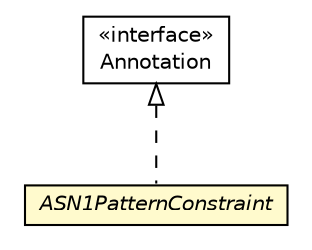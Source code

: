 #!/usr/local/bin/dot
#
# Class diagram 
# Generated by UMLGraph version R5_6-24-gf6e263 (http://www.umlgraph.org/)
#

digraph G {
	edge [fontname="Helvetica",fontsize=10,labelfontname="Helvetica",labelfontsize=10];
	node [fontname="Helvetica",fontsize=10,shape=plaintext];
	nodesep=0.25;
	ranksep=0.5;
	// org.universAAL.lddi.lib.ieeex73std.org.bn.annotations.constraints.ASN1PatternConstraint
	c63973 [label=<<table title="org.universAAL.lddi.lib.ieeex73std.org.bn.annotations.constraints.ASN1PatternConstraint" border="0" cellborder="1" cellspacing="0" cellpadding="2" port="p" bgcolor="lemonChiffon" href="./ASN1PatternConstraint.html">
		<tr><td><table border="0" cellspacing="0" cellpadding="1">
<tr><td align="center" balign="center"><font face="Helvetica-Oblique"> ASN1PatternConstraint </font></td></tr>
		</table></td></tr>
		</table>>, URL="./ASN1PatternConstraint.html", fontname="Helvetica", fontcolor="black", fontsize=10.0];
	//org.universAAL.lddi.lib.ieeex73std.org.bn.annotations.constraints.ASN1PatternConstraint implements java.lang.annotation.Annotation
	c64450:p -> c63973:p [dir=back,arrowtail=empty,style=dashed];
	// java.lang.annotation.Annotation
	c64450 [label=<<table title="java.lang.annotation.Annotation" border="0" cellborder="1" cellspacing="0" cellpadding="2" port="p" href="http://java.sun.com/j2se/1.4.2/docs/api/java/lang/annotation/Annotation.html">
		<tr><td><table border="0" cellspacing="0" cellpadding="1">
<tr><td align="center" balign="center"> &#171;interface&#187; </td></tr>
<tr><td align="center" balign="center"> Annotation </td></tr>
		</table></td></tr>
		</table>>, URL="http://java.sun.com/j2se/1.4.2/docs/api/java/lang/annotation/Annotation.html", fontname="Helvetica", fontcolor="black", fontsize=10.0];
}

